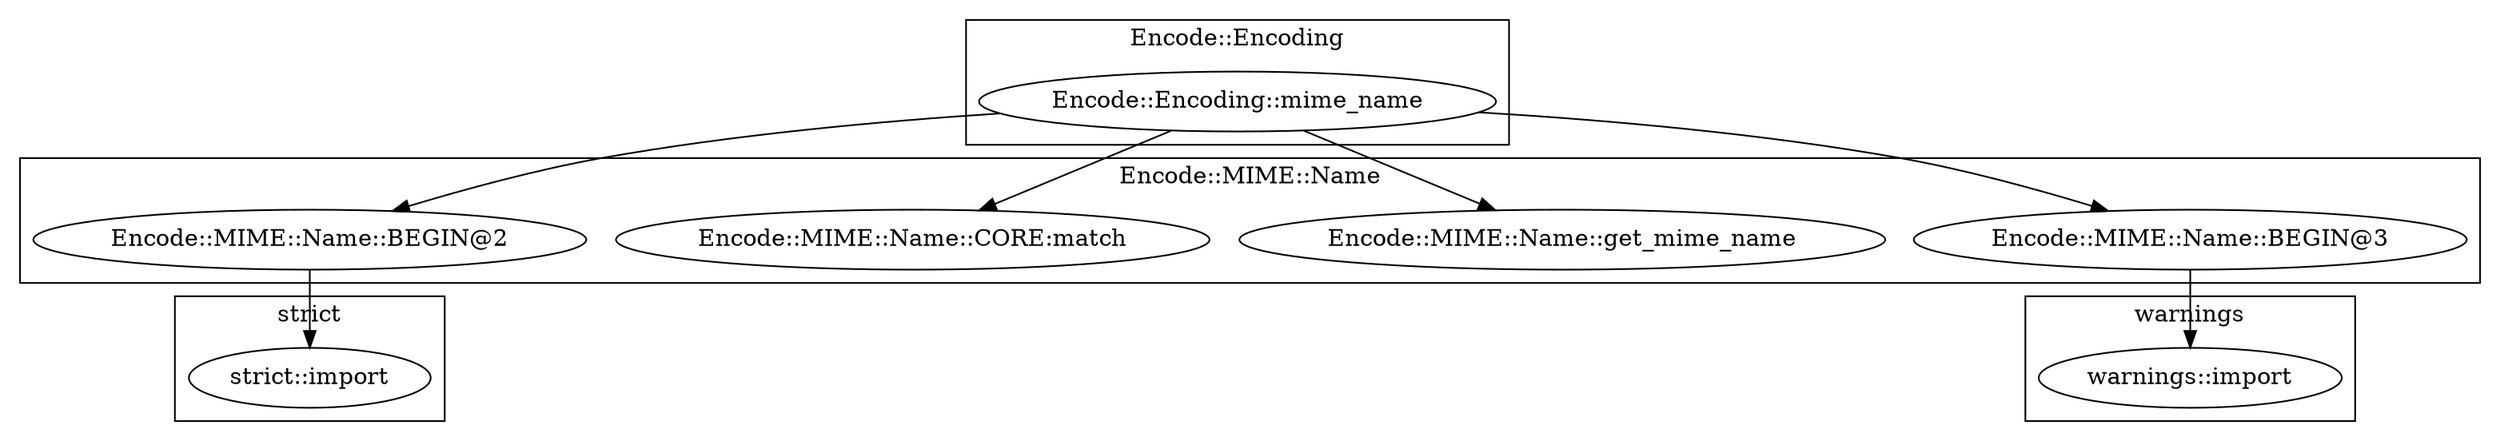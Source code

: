 digraph {
graph [overlap=false]
subgraph cluster_Encode_Encoding {
	label="Encode::Encoding";
	"Encode::Encoding::mime_name";
}
subgraph cluster_warnings {
	label="warnings";
	"warnings::import";
}
subgraph cluster_strict {
	label="strict";
	"strict::import";
}
subgraph cluster_Encode_MIME_Name {
	label="Encode::MIME::Name";
	"Encode::MIME::Name::BEGIN@2";
	"Encode::MIME::Name::get_mime_name";
	"Encode::MIME::Name::CORE:match";
	"Encode::MIME::Name::BEGIN@3";
}
"Encode::Encoding::mime_name" -> "Encode::MIME::Name::get_mime_name";
"Encode::Encoding::mime_name" -> "Encode::MIME::Name::BEGIN@2";
"Encode::MIME::Name::BEGIN@2" -> "strict::import";
"Encode::MIME::Name::BEGIN@3" -> "warnings::import";
"Encode::Encoding::mime_name" -> "Encode::MIME::Name::BEGIN@3";
"Encode::Encoding::mime_name" -> "Encode::MIME::Name::CORE:match";
}

